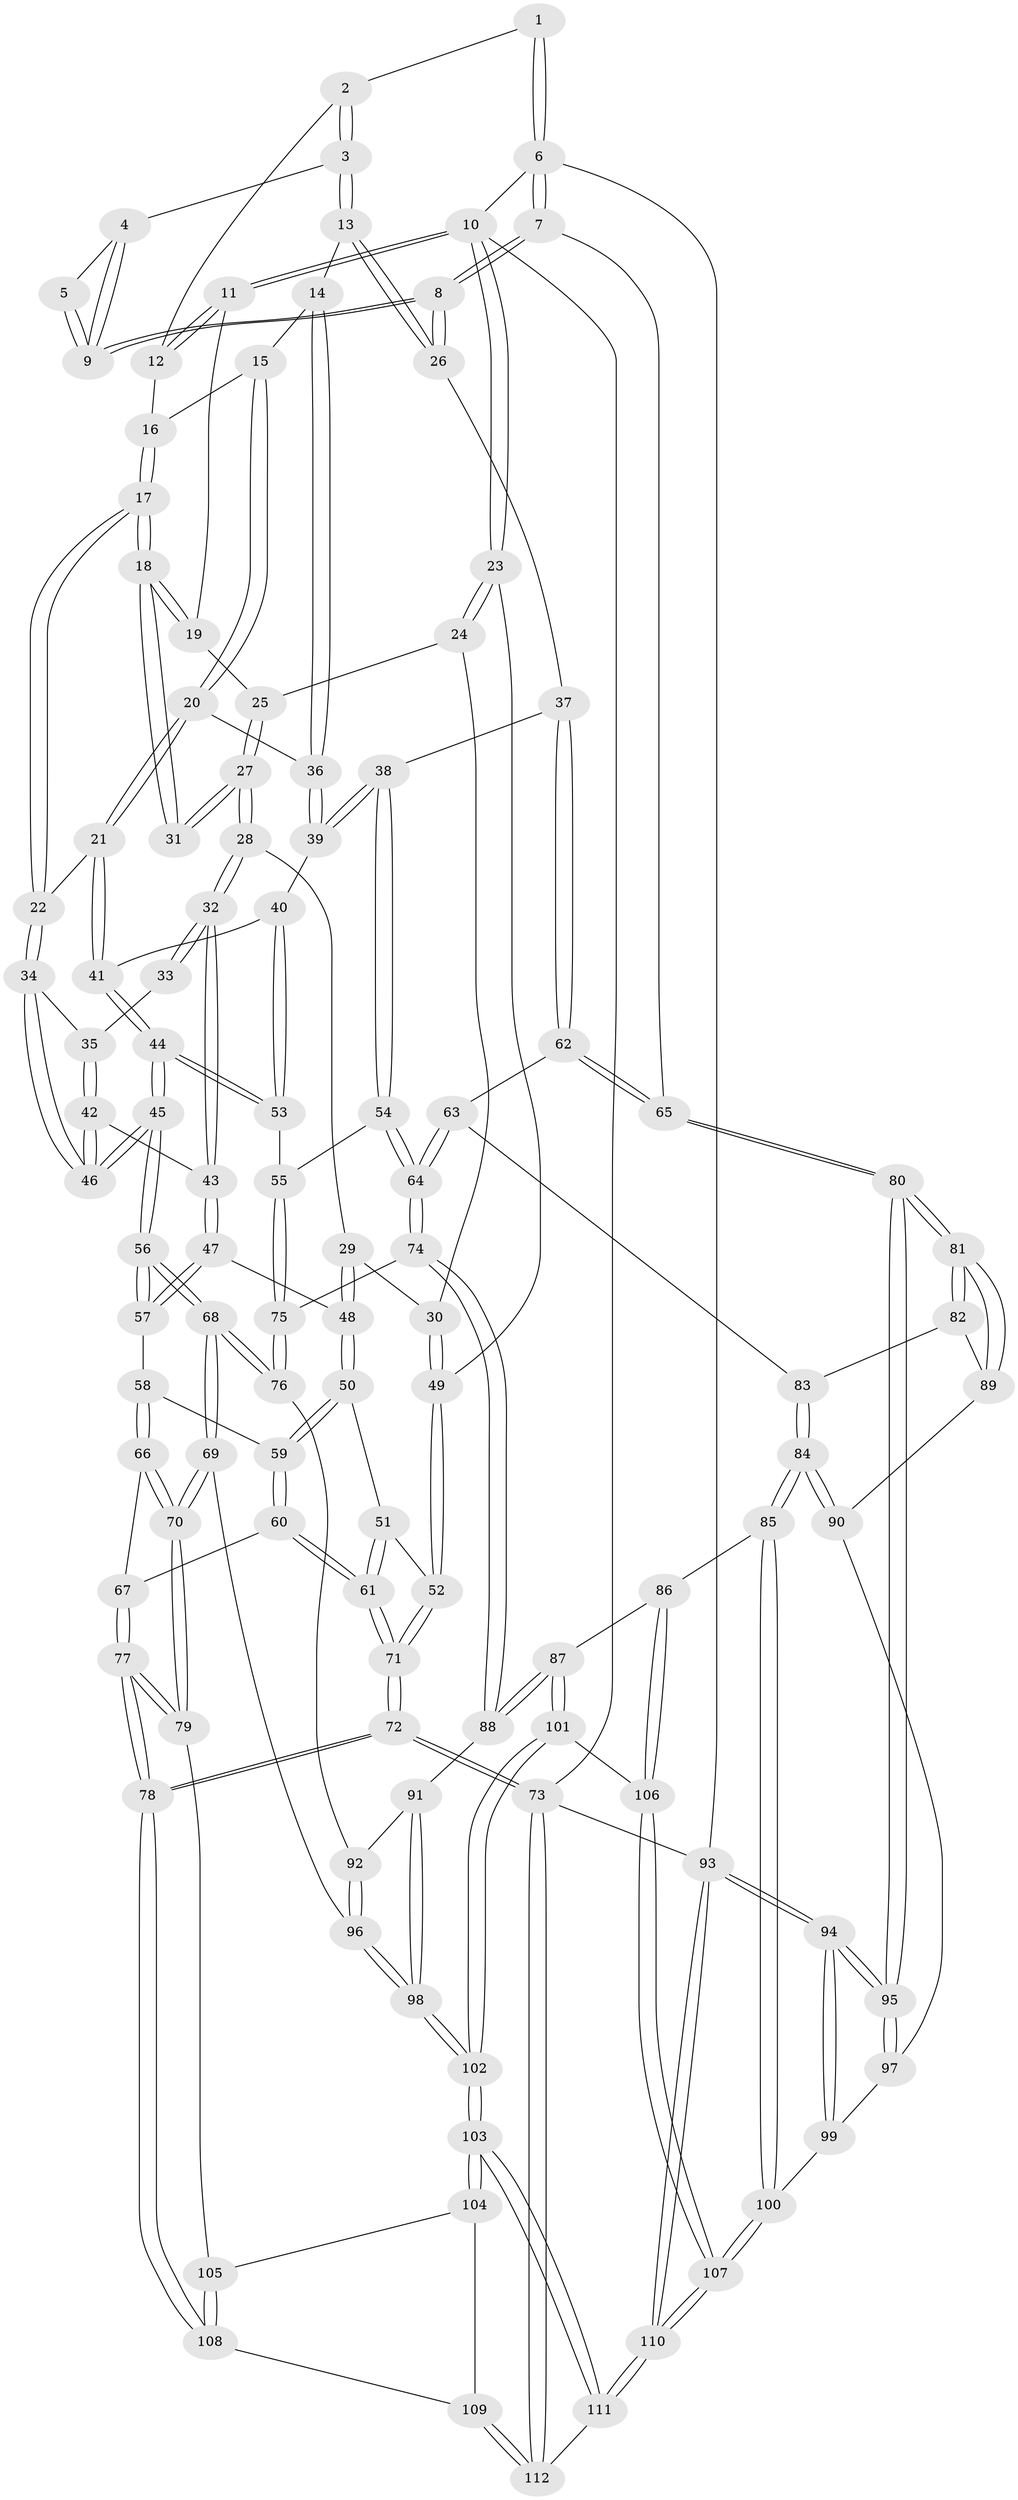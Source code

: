 // coarse degree distribution, {2: 0.04477611940298507, 4: 0.3283582089552239, 5: 0.373134328358209, 3: 0.07462686567164178, 6: 0.13432835820895522, 8: 0.014925373134328358, 7: 0.029850746268656716}
// Generated by graph-tools (version 1.1) at 2025/04/03/04/25 22:04:29]
// undirected, 112 vertices, 277 edges
graph export_dot {
graph [start="1"]
  node [color=gray90,style=filled];
  1 [pos="+0.9209501434719378+0"];
  2 [pos="+0.6031844586712888+0"];
  3 [pos="+0.742811285679573+0.1140501714346251"];
  4 [pos="+0.8064470093330587+0.08174614658967864"];
  5 [pos="+0.887647751884727+0"];
  6 [pos="+1+0"];
  7 [pos="+1+0.3032069697261415"];
  8 [pos="+1+0.2671924263962099"];
  9 [pos="+0.9530938417700521+0.13495914561306716"];
  10 [pos="+0+0"];
  11 [pos="+0.2476509152973369+0"];
  12 [pos="+0.5163594298650415+0"];
  13 [pos="+0.7218529909924887+0.16186684960862416"];
  14 [pos="+0.6942980318622849+0.16187465825884234"];
  15 [pos="+0.5686817494313516+0.03221453667028273"];
  16 [pos="+0.520059362100813+0"];
  17 [pos="+0.4470200960406381+0.1926809335784373"];
  18 [pos="+0.4430300429278451+0.19053833006622514"];
  19 [pos="+0.2286196618578536+0"];
  20 [pos="+0.5480191970027901+0.2008540935338659"];
  21 [pos="+0.48719681818335586+0.21305018959791883"];
  22 [pos="+0.45583644094591136+0.20509847574094467"];
  23 [pos="+0+0.15725764306448503"];
  24 [pos="+0.12510329832795575+0.07864575418266591"];
  25 [pos="+0.17767341380447607+0.05560803388668439"];
  26 [pos="+0.7776038691995091+0.2652355629197636"];
  27 [pos="+0.1993218412573516+0.13076746190273195"];
  28 [pos="+0.1973350928476024+0.23524854143565652"];
  29 [pos="+0.04366899989405651+0.27699956254835756"];
  30 [pos="+0.012622920421443952+0.2680077442354935"];
  31 [pos="+0.35098168999194007+0.18660676823950162"];
  32 [pos="+0.2051231064926324+0.25096406221560114"];
  33 [pos="+0.3175071450725962+0.2305090167935644"];
  34 [pos="+0.41506336294247653+0.2605308534047477"];
  35 [pos="+0.3531941787470574+0.2785546265142613"];
  36 [pos="+0.5621214279531637+0.2032253033874229"];
  37 [pos="+0.715188692368171+0.3712968033928747"];
  38 [pos="+0.7087469991110223+0.37256645854682663"];
  39 [pos="+0.6293756870032867+0.33003489741887293"];
  40 [pos="+0.565190134943377+0.3437145672466692"];
  41 [pos="+0.5082073036023258+0.2934436620465019"];
  42 [pos="+0.27195853289630056+0.32525291249358124"];
  43 [pos="+0.2266896590529227+0.31789455438546715"];
  44 [pos="+0.45096927705219847+0.48985464800343537"];
  45 [pos="+0.4344458298266557+0.4931348541923745"];
  46 [pos="+0.40948275588954947+0.44039309218220596"];
  47 [pos="+0.19638074980999473+0.3710380297030795"];
  48 [pos="+0.1188134295703196+0.39984280096288977"];
  49 [pos="+0+0.2920401748058331"];
  50 [pos="+0.11054976929247824+0.4090702606590329"];
  51 [pos="+0.027244623313836792+0.4144727281959918"];
  52 [pos="+0+0.3477114929369635"];
  53 [pos="+0.476600784071725+0.4899096428490117"];
  54 [pos="+0.5773170199521566+0.4949190968700037"];
  55 [pos="+0.4887080607041276+0.4925767150539529"];
  56 [pos="+0.3997254565560313+0.5304216983104271"];
  57 [pos="+0.2470337360659567+0.47623763130343855"];
  58 [pos="+0.20006303918377705+0.5151649258990207"];
  59 [pos="+0.11162131705819088+0.4881859373700972"];
  60 [pos="+0.0500815447140002+0.5809945082171645"];
  61 [pos="+0.042829158256634865+0.5821587001401419"];
  62 [pos="+0.7931668686524493+0.47131545964203553"];
  63 [pos="+0.7626179000882805+0.5882797391502835"];
  64 [pos="+0.685761216651022+0.6114750349079664"];
  65 [pos="+1+0.4233904796602537"];
  66 [pos="+0.18374429361302883+0.6138057867421569"];
  67 [pos="+0.08843301638062465+0.5978930683187732"];
  68 [pos="+0.36621830972516023+0.6486521605139336"];
  69 [pos="+0.313561439404283+0.7166368061723268"];
  70 [pos="+0.3038678051808759+0.7223555542264272"];
  71 [pos="+0+0.6733348247736156"];
  72 [pos="+0+1"];
  73 [pos="+0+1"];
  74 [pos="+0.6851113419863739+0.6127322498505713"];
  75 [pos="+0.5703988988772443+0.6648742783776298"];
  76 [pos="+0.544459908308687+0.7002889170474"];
  77 [pos="+0.13541132678742118+0.8102782242472618"];
  78 [pos="+0+0.9137966777801393"];
  79 [pos="+0.2962658686030372+0.7344272409292536"];
  80 [pos="+1+0.6206577411871849"];
  81 [pos="+1+0.6361214646846655"];
  82 [pos="+0.8265126345550807+0.621318033777549"];
  83 [pos="+0.7991115531777981+0.6155222281342444"];
  84 [pos="+0.7877361469122186+0.779501979792039"];
  85 [pos="+0.7619735465856582+0.7978842807053139"];
  86 [pos="+0.7531400080296831+0.7997463934346838"];
  87 [pos="+0.6951317907936876+0.7811752899339333"];
  88 [pos="+0.682269971871831+0.7690798724677204"];
  89 [pos="+0.862420261497819+0.7688002985117941"];
  90 [pos="+0.8605521737639403+0.7704082472635186"];
  91 [pos="+0.6205342824429142+0.7706944022152656"];
  92 [pos="+0.5560849266554253+0.7298972466546477"];
  93 [pos="+1+1"];
  94 [pos="+1+1"];
  95 [pos="+1+0.9353911191819217"];
  96 [pos="+0.4832658709963279+0.8201221179457848"];
  97 [pos="+0.8851897895061225+0.8231007900821022"];
  98 [pos="+0.5253008335826818+0.9052657330025395"];
  99 [pos="+0.8674102449389789+0.8916730468860034"];
  100 [pos="+0.8481437389118863+0.8949158239119167"];
  101 [pos="+0.6341586903734006+0.9087195746004794"];
  102 [pos="+0.5298078288314356+0.9542299177244641"];
  103 [pos="+0.505727725481624+1"];
  104 [pos="+0.35561607079762464+0.8773073181121005"];
  105 [pos="+0.3152947001086803+0.8219864545042489"];
  106 [pos="+0.7376761194945882+0.9368845857351299"];
  107 [pos="+0.7736554844306874+0.9950515940168028"];
  108 [pos="+0.2675147438883211+0.9429800726572568"];
  109 [pos="+0.3032522824075495+1"];
  110 [pos="+0.8002015646234012+1"];
  111 [pos="+0.495307263608602+1"];
  112 [pos="+0.35520974761621665+1"];
  1 -- 2;
  1 -- 6;
  1 -- 6;
  2 -- 3;
  2 -- 3;
  2 -- 12;
  3 -- 4;
  3 -- 13;
  3 -- 13;
  4 -- 5;
  4 -- 9;
  4 -- 9;
  5 -- 9;
  5 -- 9;
  6 -- 7;
  6 -- 7;
  6 -- 10;
  6 -- 93;
  7 -- 8;
  7 -- 8;
  7 -- 65;
  8 -- 9;
  8 -- 9;
  8 -- 26;
  8 -- 26;
  10 -- 11;
  10 -- 11;
  10 -- 23;
  10 -- 23;
  10 -- 73;
  11 -- 12;
  11 -- 12;
  11 -- 19;
  12 -- 16;
  13 -- 14;
  13 -- 26;
  13 -- 26;
  14 -- 15;
  14 -- 36;
  14 -- 36;
  15 -- 16;
  15 -- 20;
  15 -- 20;
  16 -- 17;
  16 -- 17;
  17 -- 18;
  17 -- 18;
  17 -- 22;
  17 -- 22;
  18 -- 19;
  18 -- 19;
  18 -- 31;
  18 -- 31;
  19 -- 25;
  20 -- 21;
  20 -- 21;
  20 -- 36;
  21 -- 22;
  21 -- 41;
  21 -- 41;
  22 -- 34;
  22 -- 34;
  23 -- 24;
  23 -- 24;
  23 -- 49;
  24 -- 25;
  24 -- 30;
  25 -- 27;
  25 -- 27;
  26 -- 37;
  27 -- 28;
  27 -- 28;
  27 -- 31;
  27 -- 31;
  28 -- 29;
  28 -- 32;
  28 -- 32;
  29 -- 30;
  29 -- 48;
  29 -- 48;
  30 -- 49;
  30 -- 49;
  32 -- 33;
  32 -- 33;
  32 -- 43;
  32 -- 43;
  33 -- 35;
  34 -- 35;
  34 -- 46;
  34 -- 46;
  35 -- 42;
  35 -- 42;
  36 -- 39;
  36 -- 39;
  37 -- 38;
  37 -- 62;
  37 -- 62;
  38 -- 39;
  38 -- 39;
  38 -- 54;
  38 -- 54;
  39 -- 40;
  40 -- 41;
  40 -- 53;
  40 -- 53;
  41 -- 44;
  41 -- 44;
  42 -- 43;
  42 -- 46;
  42 -- 46;
  43 -- 47;
  43 -- 47;
  44 -- 45;
  44 -- 45;
  44 -- 53;
  44 -- 53;
  45 -- 46;
  45 -- 46;
  45 -- 56;
  45 -- 56;
  47 -- 48;
  47 -- 57;
  47 -- 57;
  48 -- 50;
  48 -- 50;
  49 -- 52;
  49 -- 52;
  50 -- 51;
  50 -- 59;
  50 -- 59;
  51 -- 52;
  51 -- 61;
  51 -- 61;
  52 -- 71;
  52 -- 71;
  53 -- 55;
  54 -- 55;
  54 -- 64;
  54 -- 64;
  55 -- 75;
  55 -- 75;
  56 -- 57;
  56 -- 57;
  56 -- 68;
  56 -- 68;
  57 -- 58;
  58 -- 59;
  58 -- 66;
  58 -- 66;
  59 -- 60;
  59 -- 60;
  60 -- 61;
  60 -- 61;
  60 -- 67;
  61 -- 71;
  61 -- 71;
  62 -- 63;
  62 -- 65;
  62 -- 65;
  63 -- 64;
  63 -- 64;
  63 -- 83;
  64 -- 74;
  64 -- 74;
  65 -- 80;
  65 -- 80;
  66 -- 67;
  66 -- 70;
  66 -- 70;
  67 -- 77;
  67 -- 77;
  68 -- 69;
  68 -- 69;
  68 -- 76;
  68 -- 76;
  69 -- 70;
  69 -- 70;
  69 -- 96;
  70 -- 79;
  70 -- 79;
  71 -- 72;
  71 -- 72;
  72 -- 73;
  72 -- 73;
  72 -- 78;
  72 -- 78;
  73 -- 112;
  73 -- 112;
  73 -- 93;
  74 -- 75;
  74 -- 88;
  74 -- 88;
  75 -- 76;
  75 -- 76;
  76 -- 92;
  77 -- 78;
  77 -- 78;
  77 -- 79;
  77 -- 79;
  78 -- 108;
  78 -- 108;
  79 -- 105;
  80 -- 81;
  80 -- 81;
  80 -- 95;
  80 -- 95;
  81 -- 82;
  81 -- 82;
  81 -- 89;
  81 -- 89;
  82 -- 83;
  82 -- 89;
  83 -- 84;
  83 -- 84;
  84 -- 85;
  84 -- 85;
  84 -- 90;
  84 -- 90;
  85 -- 86;
  85 -- 100;
  85 -- 100;
  86 -- 87;
  86 -- 106;
  86 -- 106;
  87 -- 88;
  87 -- 88;
  87 -- 101;
  87 -- 101;
  88 -- 91;
  89 -- 90;
  90 -- 97;
  91 -- 92;
  91 -- 98;
  91 -- 98;
  92 -- 96;
  92 -- 96;
  93 -- 94;
  93 -- 94;
  93 -- 110;
  93 -- 110;
  94 -- 95;
  94 -- 95;
  94 -- 99;
  94 -- 99;
  95 -- 97;
  95 -- 97;
  96 -- 98;
  96 -- 98;
  97 -- 99;
  98 -- 102;
  98 -- 102;
  99 -- 100;
  100 -- 107;
  100 -- 107;
  101 -- 102;
  101 -- 102;
  101 -- 106;
  102 -- 103;
  102 -- 103;
  103 -- 104;
  103 -- 104;
  103 -- 111;
  103 -- 111;
  104 -- 105;
  104 -- 109;
  105 -- 108;
  105 -- 108;
  106 -- 107;
  106 -- 107;
  107 -- 110;
  107 -- 110;
  108 -- 109;
  109 -- 112;
  109 -- 112;
  110 -- 111;
  110 -- 111;
  111 -- 112;
}
